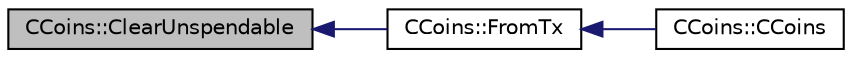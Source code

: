 digraph "CCoins::ClearUnspendable"
{
  edge [fontname="Helvetica",fontsize="10",labelfontname="Helvetica",labelfontsize="10"];
  node [fontname="Helvetica",fontsize="10",shape=record];
  rankdir="LR";
  Node38 [label="CCoins::ClearUnspendable",height=0.2,width=0.4,color="black", fillcolor="grey75", style="filled", fontcolor="black"];
  Node38 -> Node39 [dir="back",color="midnightblue",fontsize="10",style="solid",fontname="Helvetica"];
  Node39 [label="CCoins::FromTx",height=0.2,width=0.4,color="black", fillcolor="white", style="filled",URL="$class_c_coins.html#abf67e501a1d207c892c1f52dd383956e"];
  Node39 -> Node40 [dir="back",color="midnightblue",fontsize="10",style="solid",fontname="Helvetica"];
  Node40 [label="CCoins::CCoins",height=0.2,width=0.4,color="black", fillcolor="white", style="filled",URL="$class_c_coins.html#a303f3b245c339c11a1ea4318b01ec290",tooltip="construct a CCoins from a CTransaction, at a given height "];
}
